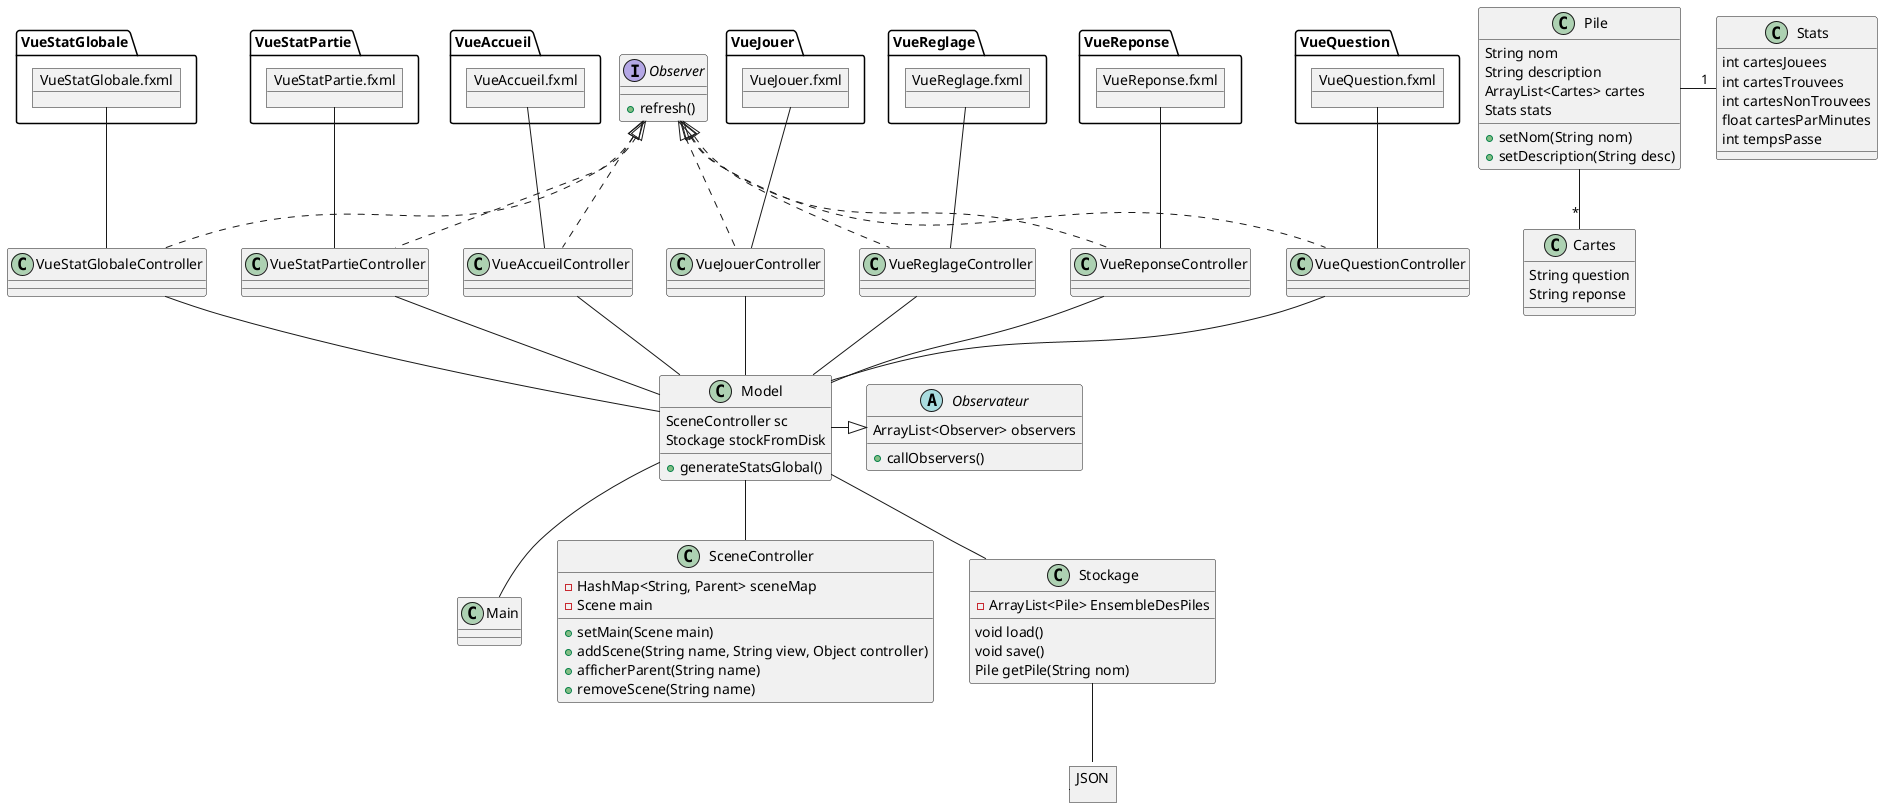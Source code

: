 @startuml

class Main{

}

interface Observer{
    +refresh()
}

abstract Observateur{
    ArrayList<Observer> observers
    +callObservers()
}

class Model{

  SceneController sc
  Stockage stockFromDisk
  +generateStatsGlobal()
  
}

class SceneController{
    -HashMap<String, Parent> sceneMap
    -Scene main
    +setMain(Scene main)
    +addScene(String name, String view, Object controller)
    +afficherParent(String name)
    +removeScene(String name)
}

class Stockage {
- ArrayList<Pile> EnsembleDesPiles
void load()
void save()
Pile getPile(String nom)
}

json JSON {

}

class VueStatGlobaleController implements Observer{

}

object VueStatGlobale.fxml {

}

class VueStatPartieController implements Observer{

}

object VueStatPartie.fxml {

}

class VueAccueilController implements Observer{

}

object VueAccueil.fxml {

}

class VueJouerController implements Observer{

}

object VueJouer.fxml {

}

class VueReglageController implements Observer{

}

object VueReglage.fxml {

}

class VueReponseController implements Observer{

}

object VueReponse.fxml {

}

class VueQuestionController implements Observer{

}

class Pile{
    String nom
    String description 
    ArrayList<Cartes> cartes
    Stats stats
    +setNom(String nom)
    +setDescription(String desc)
}

class Cartes{
    String question
    String reponse 
}

class Stats{
    int cartesJouees
    int cartesTrouvees
    int cartesNonTrouvees
    float cartesParMinutes
    int tempsPasse
}


object VueQuestion.fxml {

}

Pile -down- "*" Cartes
Pile -right- "1" Stats

Main -up- Model
Model -right-|> Observateur
SceneController -up- Model
Stockage -up- Model
Stockage -- JSON

VueQuestionController -- Model
VueReponseController -- Model
VueStatGlobaleController -- Model
VueStatPartieController -- Model
VueAccueilController -- Model
VueJouerController -- Model
VueReglageController -- Model

VueQuestionController -up- VueQuestion.fxml
VueReponseController -up- VueReponse.fxml
VueStatGlobaleController -up- VueStatGlobale.fxml
VueStatPartieController -up- VueStatPartie.fxml
VueAccueilController -up- VueAccueil.fxml
VueJouerController -up- VueJouer.fxml
VueReglageController -up- VueReglage.fxml

@enduml
